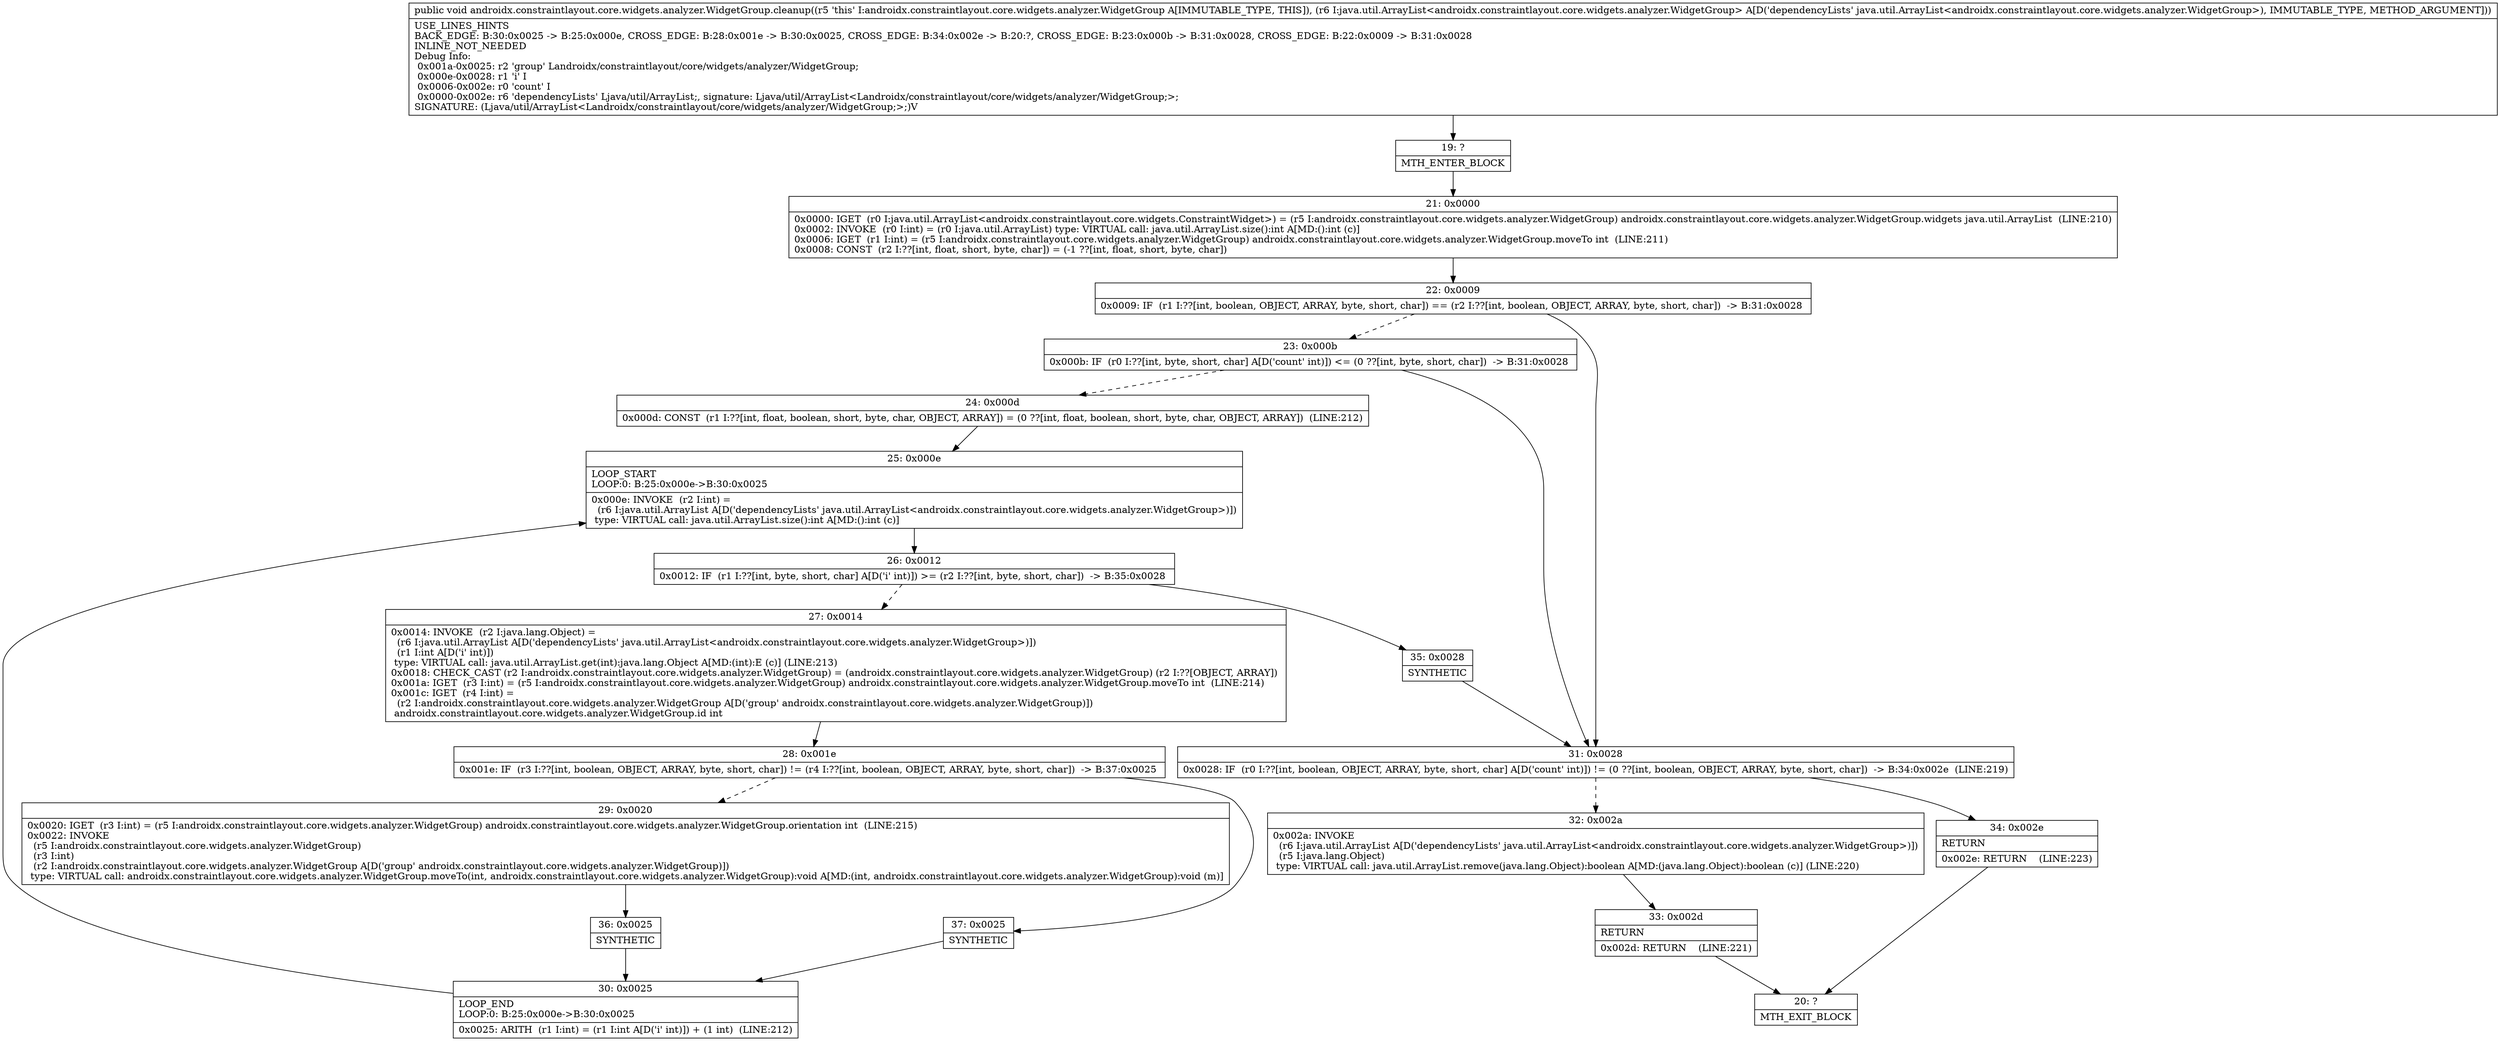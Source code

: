 digraph "CFG forandroidx.constraintlayout.core.widgets.analyzer.WidgetGroup.cleanup(Ljava\/util\/ArrayList;)V" {
Node_19 [shape=record,label="{19\:\ ?|MTH_ENTER_BLOCK\l}"];
Node_21 [shape=record,label="{21\:\ 0x0000|0x0000: IGET  (r0 I:java.util.ArrayList\<androidx.constraintlayout.core.widgets.ConstraintWidget\>) = (r5 I:androidx.constraintlayout.core.widgets.analyzer.WidgetGroup) androidx.constraintlayout.core.widgets.analyzer.WidgetGroup.widgets java.util.ArrayList  (LINE:210)\l0x0002: INVOKE  (r0 I:int) = (r0 I:java.util.ArrayList) type: VIRTUAL call: java.util.ArrayList.size():int A[MD:():int (c)]\l0x0006: IGET  (r1 I:int) = (r5 I:androidx.constraintlayout.core.widgets.analyzer.WidgetGroup) androidx.constraintlayout.core.widgets.analyzer.WidgetGroup.moveTo int  (LINE:211)\l0x0008: CONST  (r2 I:??[int, float, short, byte, char]) = (\-1 ??[int, float, short, byte, char]) \l}"];
Node_22 [shape=record,label="{22\:\ 0x0009|0x0009: IF  (r1 I:??[int, boolean, OBJECT, ARRAY, byte, short, char]) == (r2 I:??[int, boolean, OBJECT, ARRAY, byte, short, char])  \-\> B:31:0x0028 \l}"];
Node_23 [shape=record,label="{23\:\ 0x000b|0x000b: IF  (r0 I:??[int, byte, short, char] A[D('count' int)]) \<= (0 ??[int, byte, short, char])  \-\> B:31:0x0028 \l}"];
Node_24 [shape=record,label="{24\:\ 0x000d|0x000d: CONST  (r1 I:??[int, float, boolean, short, byte, char, OBJECT, ARRAY]) = (0 ??[int, float, boolean, short, byte, char, OBJECT, ARRAY])  (LINE:212)\l}"];
Node_25 [shape=record,label="{25\:\ 0x000e|LOOP_START\lLOOP:0: B:25:0x000e\-\>B:30:0x0025\l|0x000e: INVOKE  (r2 I:int) = \l  (r6 I:java.util.ArrayList A[D('dependencyLists' java.util.ArrayList\<androidx.constraintlayout.core.widgets.analyzer.WidgetGroup\>)])\l type: VIRTUAL call: java.util.ArrayList.size():int A[MD:():int (c)]\l}"];
Node_26 [shape=record,label="{26\:\ 0x0012|0x0012: IF  (r1 I:??[int, byte, short, char] A[D('i' int)]) \>= (r2 I:??[int, byte, short, char])  \-\> B:35:0x0028 \l}"];
Node_27 [shape=record,label="{27\:\ 0x0014|0x0014: INVOKE  (r2 I:java.lang.Object) = \l  (r6 I:java.util.ArrayList A[D('dependencyLists' java.util.ArrayList\<androidx.constraintlayout.core.widgets.analyzer.WidgetGroup\>)])\l  (r1 I:int A[D('i' int)])\l type: VIRTUAL call: java.util.ArrayList.get(int):java.lang.Object A[MD:(int):E (c)] (LINE:213)\l0x0018: CHECK_CAST (r2 I:androidx.constraintlayout.core.widgets.analyzer.WidgetGroup) = (androidx.constraintlayout.core.widgets.analyzer.WidgetGroup) (r2 I:??[OBJECT, ARRAY]) \l0x001a: IGET  (r3 I:int) = (r5 I:androidx.constraintlayout.core.widgets.analyzer.WidgetGroup) androidx.constraintlayout.core.widgets.analyzer.WidgetGroup.moveTo int  (LINE:214)\l0x001c: IGET  (r4 I:int) = \l  (r2 I:androidx.constraintlayout.core.widgets.analyzer.WidgetGroup A[D('group' androidx.constraintlayout.core.widgets.analyzer.WidgetGroup)])\l androidx.constraintlayout.core.widgets.analyzer.WidgetGroup.id int \l}"];
Node_28 [shape=record,label="{28\:\ 0x001e|0x001e: IF  (r3 I:??[int, boolean, OBJECT, ARRAY, byte, short, char]) != (r4 I:??[int, boolean, OBJECT, ARRAY, byte, short, char])  \-\> B:37:0x0025 \l}"];
Node_29 [shape=record,label="{29\:\ 0x0020|0x0020: IGET  (r3 I:int) = (r5 I:androidx.constraintlayout.core.widgets.analyzer.WidgetGroup) androidx.constraintlayout.core.widgets.analyzer.WidgetGroup.orientation int  (LINE:215)\l0x0022: INVOKE  \l  (r5 I:androidx.constraintlayout.core.widgets.analyzer.WidgetGroup)\l  (r3 I:int)\l  (r2 I:androidx.constraintlayout.core.widgets.analyzer.WidgetGroup A[D('group' androidx.constraintlayout.core.widgets.analyzer.WidgetGroup)])\l type: VIRTUAL call: androidx.constraintlayout.core.widgets.analyzer.WidgetGroup.moveTo(int, androidx.constraintlayout.core.widgets.analyzer.WidgetGroup):void A[MD:(int, androidx.constraintlayout.core.widgets.analyzer.WidgetGroup):void (m)]\l}"];
Node_36 [shape=record,label="{36\:\ 0x0025|SYNTHETIC\l}"];
Node_30 [shape=record,label="{30\:\ 0x0025|LOOP_END\lLOOP:0: B:25:0x000e\-\>B:30:0x0025\l|0x0025: ARITH  (r1 I:int) = (r1 I:int A[D('i' int)]) + (1 int)  (LINE:212)\l}"];
Node_37 [shape=record,label="{37\:\ 0x0025|SYNTHETIC\l}"];
Node_35 [shape=record,label="{35\:\ 0x0028|SYNTHETIC\l}"];
Node_31 [shape=record,label="{31\:\ 0x0028|0x0028: IF  (r0 I:??[int, boolean, OBJECT, ARRAY, byte, short, char] A[D('count' int)]) != (0 ??[int, boolean, OBJECT, ARRAY, byte, short, char])  \-\> B:34:0x002e  (LINE:219)\l}"];
Node_32 [shape=record,label="{32\:\ 0x002a|0x002a: INVOKE  \l  (r6 I:java.util.ArrayList A[D('dependencyLists' java.util.ArrayList\<androidx.constraintlayout.core.widgets.analyzer.WidgetGroup\>)])\l  (r5 I:java.lang.Object)\l type: VIRTUAL call: java.util.ArrayList.remove(java.lang.Object):boolean A[MD:(java.lang.Object):boolean (c)] (LINE:220)\l}"];
Node_33 [shape=record,label="{33\:\ 0x002d|RETURN\l|0x002d: RETURN    (LINE:221)\l}"];
Node_20 [shape=record,label="{20\:\ ?|MTH_EXIT_BLOCK\l}"];
Node_34 [shape=record,label="{34\:\ 0x002e|RETURN\l|0x002e: RETURN    (LINE:223)\l}"];
MethodNode[shape=record,label="{public void androidx.constraintlayout.core.widgets.analyzer.WidgetGroup.cleanup((r5 'this' I:androidx.constraintlayout.core.widgets.analyzer.WidgetGroup A[IMMUTABLE_TYPE, THIS]), (r6 I:java.util.ArrayList\<androidx.constraintlayout.core.widgets.analyzer.WidgetGroup\> A[D('dependencyLists' java.util.ArrayList\<androidx.constraintlayout.core.widgets.analyzer.WidgetGroup\>), IMMUTABLE_TYPE, METHOD_ARGUMENT]))  | USE_LINES_HINTS\lBACK_EDGE: B:30:0x0025 \-\> B:25:0x000e, CROSS_EDGE: B:28:0x001e \-\> B:30:0x0025, CROSS_EDGE: B:34:0x002e \-\> B:20:?, CROSS_EDGE: B:23:0x000b \-\> B:31:0x0028, CROSS_EDGE: B:22:0x0009 \-\> B:31:0x0028\lINLINE_NOT_NEEDED\lDebug Info:\l  0x001a\-0x0025: r2 'group' Landroidx\/constraintlayout\/core\/widgets\/analyzer\/WidgetGroup;\l  0x000e\-0x0028: r1 'i' I\l  0x0006\-0x002e: r0 'count' I\l  0x0000\-0x002e: r6 'dependencyLists' Ljava\/util\/ArrayList;, signature: Ljava\/util\/ArrayList\<Landroidx\/constraintlayout\/core\/widgets\/analyzer\/WidgetGroup;\>;\lSIGNATURE: (Ljava\/util\/ArrayList\<Landroidx\/constraintlayout\/core\/widgets\/analyzer\/WidgetGroup;\>;)V\l}"];
MethodNode -> Node_19;Node_19 -> Node_21;
Node_21 -> Node_22;
Node_22 -> Node_23[style=dashed];
Node_22 -> Node_31;
Node_23 -> Node_24[style=dashed];
Node_23 -> Node_31;
Node_24 -> Node_25;
Node_25 -> Node_26;
Node_26 -> Node_27[style=dashed];
Node_26 -> Node_35;
Node_27 -> Node_28;
Node_28 -> Node_29[style=dashed];
Node_28 -> Node_37;
Node_29 -> Node_36;
Node_36 -> Node_30;
Node_30 -> Node_25;
Node_37 -> Node_30;
Node_35 -> Node_31;
Node_31 -> Node_32[style=dashed];
Node_31 -> Node_34;
Node_32 -> Node_33;
Node_33 -> Node_20;
Node_34 -> Node_20;
}

